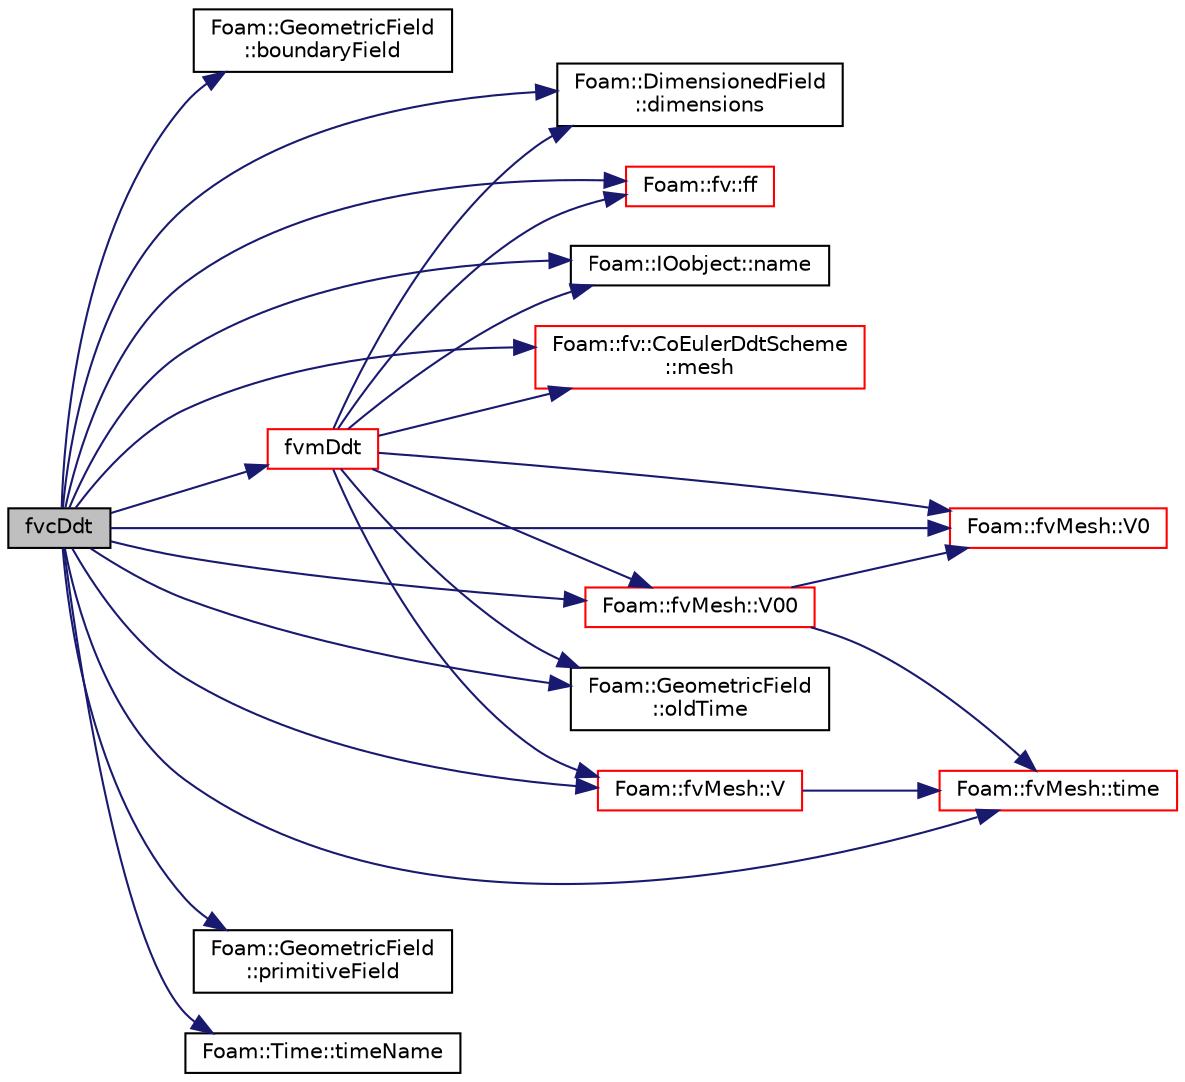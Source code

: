 digraph "fvcDdt"
{
  bgcolor="transparent";
  edge [fontname="Helvetica",fontsize="10",labelfontname="Helvetica",labelfontsize="10"];
  node [fontname="Helvetica",fontsize="10",shape=record];
  rankdir="LR";
  Node515 [label="fvcDdt",height=0.2,width=0.4,color="black", fillcolor="grey75", style="filled", fontcolor="black"];
  Node515 -> Node516 [color="midnightblue",fontsize="10",style="solid",fontname="Helvetica"];
  Node516 [label="Foam::GeometricField\l::boundaryField",height=0.2,width=0.4,color="black",URL="$a23249.html#a9ff7de36fba06b4f4f77a75142ad72b6",tooltip="Return const-reference to the boundary field. "];
  Node515 -> Node517 [color="midnightblue",fontsize="10",style="solid",fontname="Helvetica"];
  Node517 [label="Foam::DimensionedField\l::dimensions",height=0.2,width=0.4,color="black",URL="$a27497.html#a512673c2674ca2d38885f1bb5f6994fb",tooltip="Return dimensions. "];
  Node515 -> Node518 [color="midnightblue",fontsize="10",style="solid",fontname="Helvetica"];
  Node518 [label="Foam::fv::ff",height=0.2,width=0.4,color="red",URL="$a21858.html#ab38421d38a2395d0ae398d03fc20609c"];
  Node515 -> Node603 [color="midnightblue",fontsize="10",style="solid",fontname="Helvetica"];
  Node603 [label="fvmDdt",height=0.2,width=0.4,color="red",URL="$a23293.html#a8602a98a4ac41054bb3dcf8adc93b94b"];
  Node603 -> Node604 [color="midnightblue",fontsize="10",style="solid",fontname="Helvetica"];
  Node604 [label="Foam::IOobject::name",height=0.2,width=0.4,color="black",URL="$a27249.html#acc80e00a8ac919288fb55bd14cc88bf6",tooltip="Return name. "];
  Node603 -> Node517 [color="midnightblue",fontsize="10",style="solid",fontname="Helvetica"];
  Node603 -> Node521 [color="midnightblue",fontsize="10",style="solid",fontname="Helvetica"];
  Node521 [label="Foam::fv::CoEulerDdtScheme\l::mesh",height=0.2,width=0.4,color="red",URL="$a23289.html#a470f06cfb9b6ee887cd85d63de275607",tooltip="Return mesh reference. "];
  Node603 -> Node539 [color="midnightblue",fontsize="10",style="solid",fontname="Helvetica"];
  Node539 [label="Foam::fvMesh::V",height=0.2,width=0.4,color="red",URL="$a23593.html#a13990535f2b5c121ee3f2dcd8c5c8b58",tooltip="Return cell volumes. "];
  Node539 -> Node536 [color="midnightblue",fontsize="10",style="solid",fontname="Helvetica"];
  Node536 [label="Foam::fvMesh::time",height=0.2,width=0.4,color="red",URL="$a23593.html#a0d94096809fe3376b29a2a29ca11bb18",tooltip="Return the top-level database. "];
  Node603 -> Node531 [color="midnightblue",fontsize="10",style="solid",fontname="Helvetica"];
  Node531 [label="Foam::GeometricField\l::oldTime",height=0.2,width=0.4,color="black",URL="$a23249.html#a2f51be6de19012555f923b0902d64135",tooltip="Return old time field. "];
  Node603 -> Node600 [color="midnightblue",fontsize="10",style="solid",fontname="Helvetica"];
  Node600 [label="Foam::fvMesh::V0",height=0.2,width=0.4,color="red",URL="$a23593.html#a95c6ad4c59750a903039e82c7cc0d905",tooltip="Return old-time cell volumes. "];
  Node603 -> Node601 [color="midnightblue",fontsize="10",style="solid",fontname="Helvetica"];
  Node601 [label="Foam::fvMesh::V00",height=0.2,width=0.4,color="red",URL="$a23593.html#a2a5ad29bbf9f63ae344084de6b336793",tooltip="Return old-old-time cell volumes. "];
  Node601 -> Node536 [color="midnightblue",fontsize="10",style="solid",fontname="Helvetica"];
  Node601 -> Node600 [color="midnightblue",fontsize="10",style="solid",fontname="Helvetica"];
  Node603 -> Node518 [color="midnightblue",fontsize="10",style="solid",fontname="Helvetica"];
  Node515 -> Node521 [color="midnightblue",fontsize="10",style="solid",fontname="Helvetica"];
  Node515 -> Node604 [color="midnightblue",fontsize="10",style="solid",fontname="Helvetica"];
  Node515 -> Node531 [color="midnightblue",fontsize="10",style="solid",fontname="Helvetica"];
  Node515 -> Node524 [color="midnightblue",fontsize="10",style="solid",fontname="Helvetica"];
  Node524 [label="Foam::GeometricField\l::primitiveField",height=0.2,width=0.4,color="black",URL="$a23249.html#a3d8b34acd265b26c7d4984d1618f9ee2",tooltip="Return a const-reference to the internal field. "];
  Node515 -> Node536 [color="midnightblue",fontsize="10",style="solid",fontname="Helvetica"];
  Node515 -> Node538 [color="midnightblue",fontsize="10",style="solid",fontname="Helvetica"];
  Node538 [label="Foam::Time::timeName",height=0.2,width=0.4,color="black",URL="$a27457.html#a5ae6a110de1b22323e19a46943c7f0c1",tooltip="Return time name of given scalar time. "];
  Node515 -> Node539 [color="midnightblue",fontsize="10",style="solid",fontname="Helvetica"];
  Node515 -> Node600 [color="midnightblue",fontsize="10",style="solid",fontname="Helvetica"];
  Node515 -> Node601 [color="midnightblue",fontsize="10",style="solid",fontname="Helvetica"];
}
